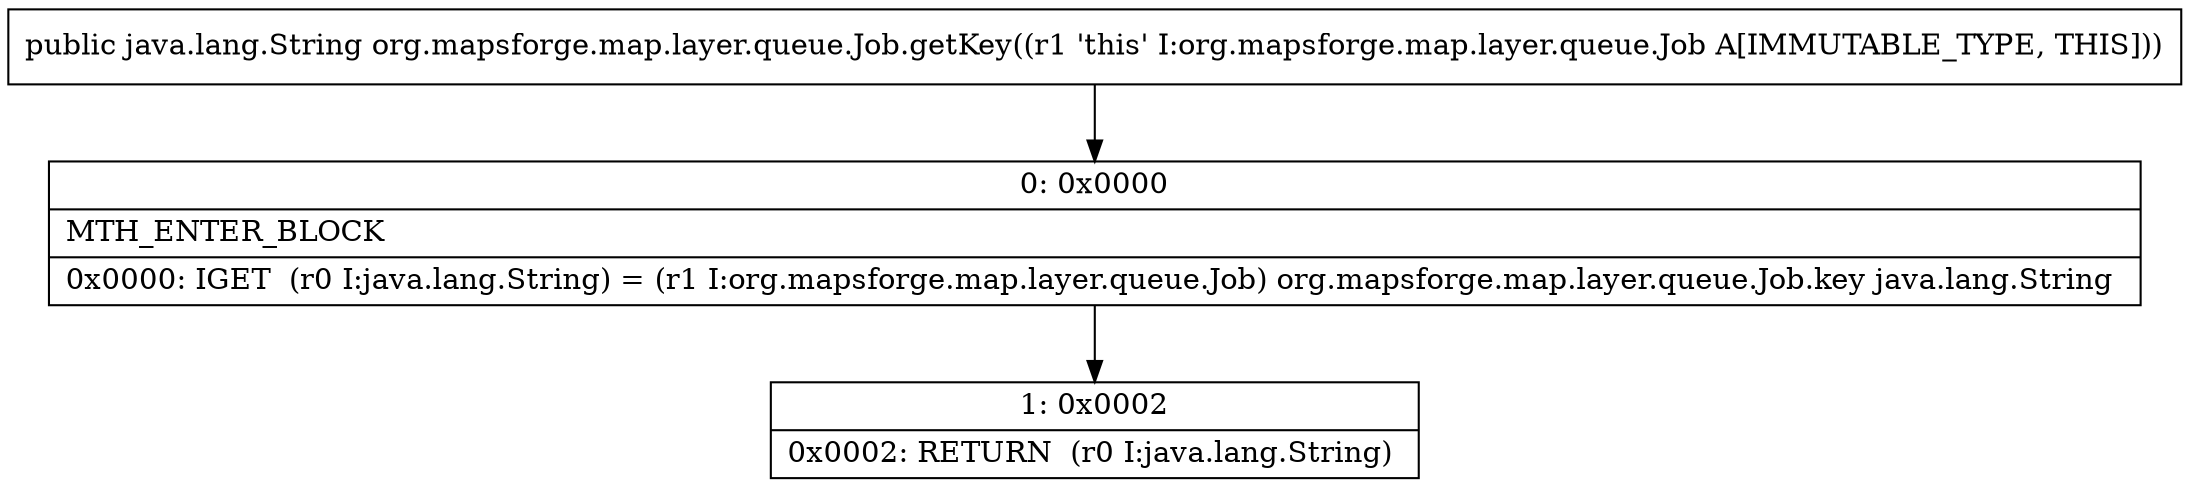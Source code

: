 digraph "CFG fororg.mapsforge.map.layer.queue.Job.getKey()Ljava\/lang\/String;" {
Node_0 [shape=record,label="{0\:\ 0x0000|MTH_ENTER_BLOCK\l|0x0000: IGET  (r0 I:java.lang.String) = (r1 I:org.mapsforge.map.layer.queue.Job) org.mapsforge.map.layer.queue.Job.key java.lang.String \l}"];
Node_1 [shape=record,label="{1\:\ 0x0002|0x0002: RETURN  (r0 I:java.lang.String) \l}"];
MethodNode[shape=record,label="{public java.lang.String org.mapsforge.map.layer.queue.Job.getKey((r1 'this' I:org.mapsforge.map.layer.queue.Job A[IMMUTABLE_TYPE, THIS])) }"];
MethodNode -> Node_0;
Node_0 -> Node_1;
}

